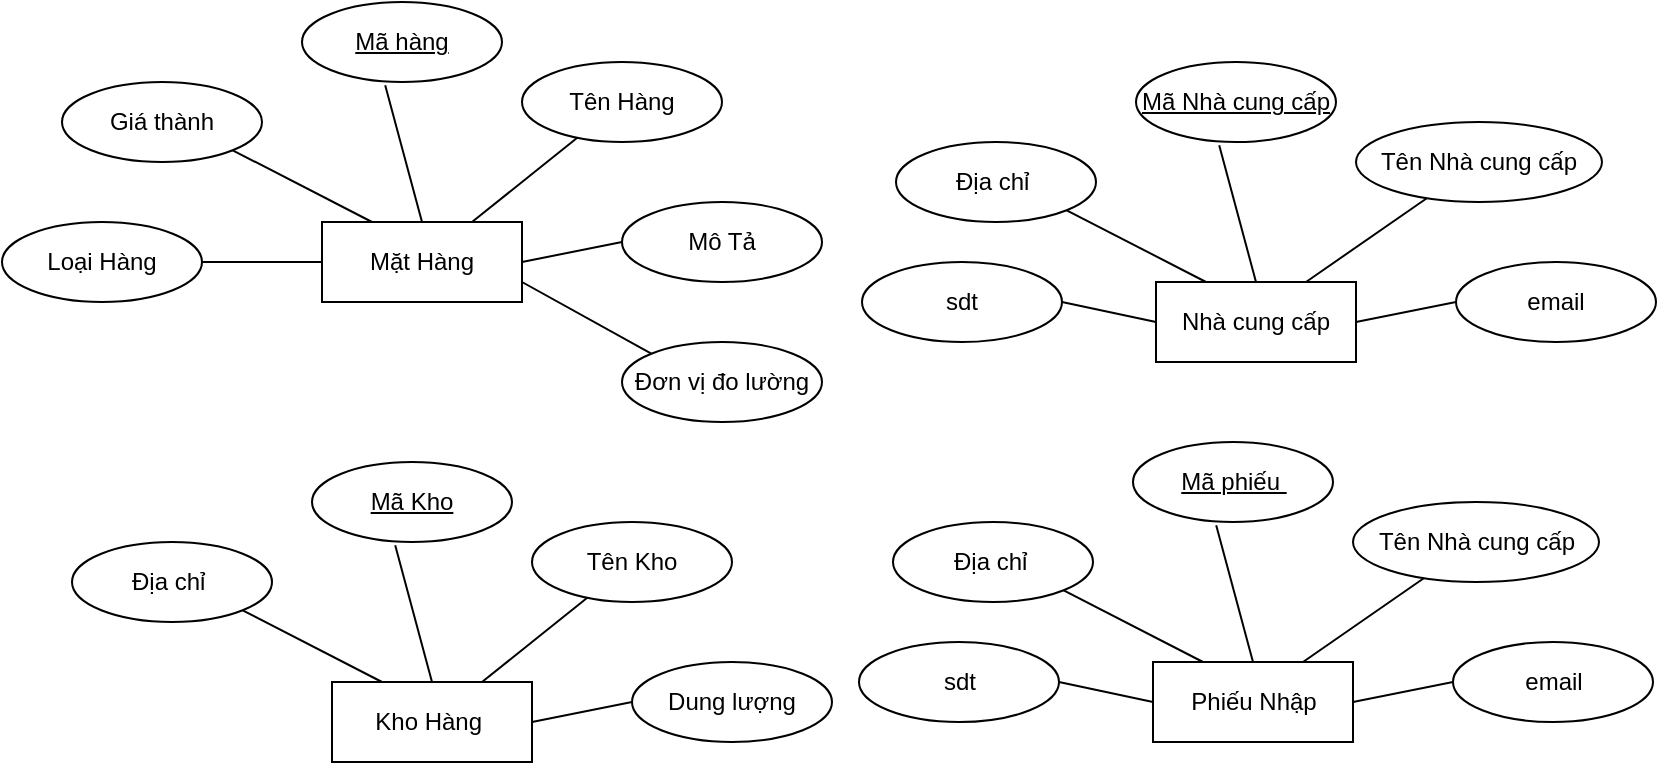 <mxfile version="24.6.4" type="github">
  <diagram name="Trang-1" id="06NiPbeSpcmdZFb_LeKn">
    <mxGraphModel dx="1276" dy="508" grid="1" gridSize="10" guides="1" tooltips="1" connect="1" arrows="1" fold="1" page="1" pageScale="1" pageWidth="827" pageHeight="1169" math="0" shadow="0">
      <root>
        <mxCell id="0" />
        <mxCell id="1" parent="0" />
        <mxCell id="-ROXyZ5aeN6AtwtJs4if-1" value="Mặt Hàng" style="whiteSpace=wrap;html=1;align=center;" vertex="1" parent="1">
          <mxGeometry x="160" y="140" width="100" height="40" as="geometry" />
        </mxCell>
        <mxCell id="-ROXyZ5aeN6AtwtJs4if-3" value="" style="endArrow=none;html=1;rounded=0;exitX=0.75;exitY=0;exitDx=0;exitDy=0;" edge="1" parent="1" source="-ROXyZ5aeN6AtwtJs4if-1" target="-ROXyZ5aeN6AtwtJs4if-7">
          <mxGeometry relative="1" as="geometry">
            <mxPoint x="430" y="220" as="sourcePoint" />
            <mxPoint x="210" as="targetPoint" />
          </mxGeometry>
        </mxCell>
        <mxCell id="-ROXyZ5aeN6AtwtJs4if-7" value="Tên Hàng" style="ellipse;whiteSpace=wrap;html=1;align=center;" vertex="1" parent="1">
          <mxGeometry x="260" y="60" width="100" height="40" as="geometry" />
        </mxCell>
        <mxCell id="-ROXyZ5aeN6AtwtJs4if-8" value="Mã hàng" style="ellipse;whiteSpace=wrap;html=1;align=center;fontStyle=4;" vertex="1" parent="1">
          <mxGeometry x="150" y="30" width="100" height="40" as="geometry" />
        </mxCell>
        <mxCell id="-ROXyZ5aeN6AtwtJs4if-10" value="" style="endArrow=none;html=1;rounded=0;exitX=0.416;exitY=1.04;exitDx=0;exitDy=0;exitPerimeter=0;entryX=0.5;entryY=0;entryDx=0;entryDy=0;" edge="1" parent="1" source="-ROXyZ5aeN6AtwtJs4if-8" target="-ROXyZ5aeN6AtwtJs4if-1">
          <mxGeometry relative="1" as="geometry">
            <mxPoint x="430" y="220" as="sourcePoint" />
            <mxPoint x="590" y="220" as="targetPoint" />
          </mxGeometry>
        </mxCell>
        <mxCell id="-ROXyZ5aeN6AtwtJs4if-11" value="Mô Tả" style="ellipse;whiteSpace=wrap;html=1;align=center;" vertex="1" parent="1">
          <mxGeometry x="310" y="130" width="100" height="40" as="geometry" />
        </mxCell>
        <mxCell id="-ROXyZ5aeN6AtwtJs4if-12" value="" style="endArrow=none;html=1;rounded=0;exitX=1;exitY=0.5;exitDx=0;exitDy=0;entryX=0;entryY=0.5;entryDx=0;entryDy=0;" edge="1" parent="1" source="-ROXyZ5aeN6AtwtJs4if-1" target="-ROXyZ5aeN6AtwtJs4if-11">
          <mxGeometry relative="1" as="geometry">
            <mxPoint x="245" y="150" as="sourcePoint" />
            <mxPoint x="298" y="108" as="targetPoint" />
          </mxGeometry>
        </mxCell>
        <mxCell id="-ROXyZ5aeN6AtwtJs4if-13" value="Đơn vị đo lường" style="ellipse;whiteSpace=wrap;html=1;align=center;" vertex="1" parent="1">
          <mxGeometry x="310" y="200" width="100" height="40" as="geometry" />
        </mxCell>
        <mxCell id="-ROXyZ5aeN6AtwtJs4if-14" value="" style="endArrow=none;html=1;rounded=0;exitX=1;exitY=0.75;exitDx=0;exitDy=0;entryX=0;entryY=0;entryDx=0;entryDy=0;" edge="1" parent="1" source="-ROXyZ5aeN6AtwtJs4if-1" target="-ROXyZ5aeN6AtwtJs4if-13">
          <mxGeometry relative="1" as="geometry">
            <mxPoint x="270" y="170" as="sourcePoint" />
            <mxPoint x="320" y="160" as="targetPoint" />
          </mxGeometry>
        </mxCell>
        <mxCell id="-ROXyZ5aeN6AtwtJs4if-15" value="Giá thành" style="ellipse;whiteSpace=wrap;html=1;align=center;" vertex="1" parent="1">
          <mxGeometry x="30" y="70" width="100" height="40" as="geometry" />
        </mxCell>
        <mxCell id="-ROXyZ5aeN6AtwtJs4if-16" value="" style="endArrow=none;html=1;rounded=0;exitX=1;exitY=1;exitDx=0;exitDy=0;entryX=0.25;entryY=0;entryDx=0;entryDy=0;" edge="1" parent="1" source="-ROXyZ5aeN6AtwtJs4if-15" target="-ROXyZ5aeN6AtwtJs4if-1">
          <mxGeometry relative="1" as="geometry">
            <mxPoint x="202" y="82" as="sourcePoint" />
            <mxPoint x="220" y="150" as="targetPoint" />
          </mxGeometry>
        </mxCell>
        <mxCell id="-ROXyZ5aeN6AtwtJs4if-17" value="Loại Hàng" style="ellipse;whiteSpace=wrap;html=1;align=center;" vertex="1" parent="1">
          <mxGeometry y="140" width="100" height="40" as="geometry" />
        </mxCell>
        <mxCell id="-ROXyZ5aeN6AtwtJs4if-18" value="" style="endArrow=none;html=1;rounded=0;exitX=1;exitY=0.5;exitDx=0;exitDy=0;entryX=0;entryY=0.5;entryDx=0;entryDy=0;" edge="1" parent="1" source="-ROXyZ5aeN6AtwtJs4if-17" target="-ROXyZ5aeN6AtwtJs4if-1">
          <mxGeometry relative="1" as="geometry">
            <mxPoint x="125" y="114" as="sourcePoint" />
            <mxPoint x="195" y="150" as="targetPoint" />
          </mxGeometry>
        </mxCell>
        <mxCell id="-ROXyZ5aeN6AtwtJs4if-19" value="Kho Hàng&amp;nbsp;" style="whiteSpace=wrap;html=1;align=center;" vertex="1" parent="1">
          <mxGeometry x="165" y="370" width="100" height="40" as="geometry" />
        </mxCell>
        <mxCell id="-ROXyZ5aeN6AtwtJs4if-20" value="" style="endArrow=none;html=1;rounded=0;exitX=0.75;exitY=0;exitDx=0;exitDy=0;" edge="1" source="-ROXyZ5aeN6AtwtJs4if-19" target="-ROXyZ5aeN6AtwtJs4if-21" parent="1">
          <mxGeometry relative="1" as="geometry">
            <mxPoint x="435" y="450" as="sourcePoint" />
            <mxPoint x="215" y="230" as="targetPoint" />
          </mxGeometry>
        </mxCell>
        <mxCell id="-ROXyZ5aeN6AtwtJs4if-21" value="Tên Kho" style="ellipse;whiteSpace=wrap;html=1;align=center;" vertex="1" parent="1">
          <mxGeometry x="265" y="290" width="100" height="40" as="geometry" />
        </mxCell>
        <mxCell id="-ROXyZ5aeN6AtwtJs4if-22" value="Mã Kho" style="ellipse;whiteSpace=wrap;html=1;align=center;fontStyle=4;" vertex="1" parent="1">
          <mxGeometry x="155" y="260" width="100" height="40" as="geometry" />
        </mxCell>
        <mxCell id="-ROXyZ5aeN6AtwtJs4if-23" value="" style="endArrow=none;html=1;rounded=0;exitX=0.416;exitY=1.04;exitDx=0;exitDy=0;exitPerimeter=0;entryX=0.5;entryY=0;entryDx=0;entryDy=0;" edge="1" source="-ROXyZ5aeN6AtwtJs4if-22" target="-ROXyZ5aeN6AtwtJs4if-19" parent="1">
          <mxGeometry relative="1" as="geometry">
            <mxPoint x="435" y="450" as="sourcePoint" />
            <mxPoint x="595" y="450" as="targetPoint" />
          </mxGeometry>
        </mxCell>
        <mxCell id="-ROXyZ5aeN6AtwtJs4if-24" value="Dung lượng" style="ellipse;whiteSpace=wrap;html=1;align=center;" vertex="1" parent="1">
          <mxGeometry x="315" y="360" width="100" height="40" as="geometry" />
        </mxCell>
        <mxCell id="-ROXyZ5aeN6AtwtJs4if-25" value="" style="endArrow=none;html=1;rounded=0;exitX=1;exitY=0.5;exitDx=0;exitDy=0;entryX=0;entryY=0.5;entryDx=0;entryDy=0;" edge="1" source="-ROXyZ5aeN6AtwtJs4if-19" target="-ROXyZ5aeN6AtwtJs4if-24" parent="1">
          <mxGeometry relative="1" as="geometry">
            <mxPoint x="250" y="380" as="sourcePoint" />
            <mxPoint x="303" y="338" as="targetPoint" />
          </mxGeometry>
        </mxCell>
        <mxCell id="-ROXyZ5aeN6AtwtJs4if-28" value="Địa chỉ&amp;nbsp;" style="ellipse;whiteSpace=wrap;html=1;align=center;" vertex="1" parent="1">
          <mxGeometry x="35" y="300" width="100" height="40" as="geometry" />
        </mxCell>
        <mxCell id="-ROXyZ5aeN6AtwtJs4if-29" value="" style="endArrow=none;html=1;rounded=0;exitX=1;exitY=1;exitDx=0;exitDy=0;entryX=0.25;entryY=0;entryDx=0;entryDy=0;" edge="1" source="-ROXyZ5aeN6AtwtJs4if-28" target="-ROXyZ5aeN6AtwtJs4if-19" parent="1">
          <mxGeometry relative="1" as="geometry">
            <mxPoint x="207" y="312" as="sourcePoint" />
            <mxPoint x="225" y="380" as="targetPoint" />
          </mxGeometry>
        </mxCell>
        <mxCell id="-ROXyZ5aeN6AtwtJs4if-32" value="Nhà cung cấp" style="whiteSpace=wrap;html=1;align=center;" vertex="1" parent="1">
          <mxGeometry x="577" y="170" width="100" height="40" as="geometry" />
        </mxCell>
        <mxCell id="-ROXyZ5aeN6AtwtJs4if-33" value="" style="endArrow=none;html=1;rounded=0;exitX=0.75;exitY=0;exitDx=0;exitDy=0;" edge="1" source="-ROXyZ5aeN6AtwtJs4if-32" target="-ROXyZ5aeN6AtwtJs4if-34" parent="1">
          <mxGeometry relative="1" as="geometry">
            <mxPoint x="847" y="250" as="sourcePoint" />
            <mxPoint x="627" y="30" as="targetPoint" />
          </mxGeometry>
        </mxCell>
        <mxCell id="-ROXyZ5aeN6AtwtJs4if-34" value="Tên Nhà cung cấp" style="ellipse;whiteSpace=wrap;html=1;align=center;" vertex="1" parent="1">
          <mxGeometry x="677" y="90" width="123" height="40" as="geometry" />
        </mxCell>
        <mxCell id="-ROXyZ5aeN6AtwtJs4if-35" value="Mã Nhà cung cấp" style="ellipse;whiteSpace=wrap;html=1;align=center;fontStyle=4;" vertex="1" parent="1">
          <mxGeometry x="567" y="60" width="100" height="40" as="geometry" />
        </mxCell>
        <mxCell id="-ROXyZ5aeN6AtwtJs4if-36" value="" style="endArrow=none;html=1;rounded=0;exitX=0.416;exitY=1.04;exitDx=0;exitDy=0;exitPerimeter=0;entryX=0.5;entryY=0;entryDx=0;entryDy=0;" edge="1" source="-ROXyZ5aeN6AtwtJs4if-35" target="-ROXyZ5aeN6AtwtJs4if-32" parent="1">
          <mxGeometry relative="1" as="geometry">
            <mxPoint x="847" y="250" as="sourcePoint" />
            <mxPoint x="1007" y="250" as="targetPoint" />
          </mxGeometry>
        </mxCell>
        <mxCell id="-ROXyZ5aeN6AtwtJs4if-37" value="email" style="ellipse;whiteSpace=wrap;html=1;align=center;" vertex="1" parent="1">
          <mxGeometry x="727" y="160" width="100" height="40" as="geometry" />
        </mxCell>
        <mxCell id="-ROXyZ5aeN6AtwtJs4if-38" value="" style="endArrow=none;html=1;rounded=0;exitX=1;exitY=0.5;exitDx=0;exitDy=0;entryX=0;entryY=0.5;entryDx=0;entryDy=0;" edge="1" source="-ROXyZ5aeN6AtwtJs4if-32" target="-ROXyZ5aeN6AtwtJs4if-37" parent="1">
          <mxGeometry relative="1" as="geometry">
            <mxPoint x="662" y="180" as="sourcePoint" />
            <mxPoint x="715" y="138" as="targetPoint" />
          </mxGeometry>
        </mxCell>
        <mxCell id="-ROXyZ5aeN6AtwtJs4if-39" value="Địa chỉ&amp;nbsp;" style="ellipse;whiteSpace=wrap;html=1;align=center;" vertex="1" parent="1">
          <mxGeometry x="447" y="100" width="100" height="40" as="geometry" />
        </mxCell>
        <mxCell id="-ROXyZ5aeN6AtwtJs4if-40" value="" style="endArrow=none;html=1;rounded=0;exitX=1;exitY=1;exitDx=0;exitDy=0;entryX=0.25;entryY=0;entryDx=0;entryDy=0;" edge="1" source="-ROXyZ5aeN6AtwtJs4if-39" target="-ROXyZ5aeN6AtwtJs4if-32" parent="1">
          <mxGeometry relative="1" as="geometry">
            <mxPoint x="619" y="112" as="sourcePoint" />
            <mxPoint x="637" y="180" as="targetPoint" />
          </mxGeometry>
        </mxCell>
        <mxCell id="-ROXyZ5aeN6AtwtJs4if-41" value="sdt" style="ellipse;whiteSpace=wrap;html=1;align=center;" vertex="1" parent="1">
          <mxGeometry x="430" y="160" width="100" height="40" as="geometry" />
        </mxCell>
        <mxCell id="-ROXyZ5aeN6AtwtJs4if-42" value="" style="endArrow=none;html=1;rounded=0;exitX=1;exitY=0.5;exitDx=0;exitDy=0;entryX=0;entryY=0.5;entryDx=0;entryDy=0;" edge="1" parent="1" source="-ROXyZ5aeN6AtwtJs4if-41" target="-ROXyZ5aeN6AtwtJs4if-32">
          <mxGeometry relative="1" as="geometry">
            <mxPoint x="542" y="144" as="sourcePoint" />
            <mxPoint x="612" y="180" as="targetPoint" />
          </mxGeometry>
        </mxCell>
        <mxCell id="-ROXyZ5aeN6AtwtJs4if-43" value="Phiếu Nhập" style="whiteSpace=wrap;html=1;align=center;" vertex="1" parent="1">
          <mxGeometry x="575.5" y="360" width="100" height="40" as="geometry" />
        </mxCell>
        <mxCell id="-ROXyZ5aeN6AtwtJs4if-44" value="" style="endArrow=none;html=1;rounded=0;exitX=0.75;exitY=0;exitDx=0;exitDy=0;" edge="1" source="-ROXyZ5aeN6AtwtJs4if-43" target="-ROXyZ5aeN6AtwtJs4if-45" parent="1">
          <mxGeometry relative="1" as="geometry">
            <mxPoint x="845.5" y="440" as="sourcePoint" />
            <mxPoint x="625.5" y="220" as="targetPoint" />
          </mxGeometry>
        </mxCell>
        <mxCell id="-ROXyZ5aeN6AtwtJs4if-45" value="Tên Nhà cung cấp" style="ellipse;whiteSpace=wrap;html=1;align=center;" vertex="1" parent="1">
          <mxGeometry x="675.5" y="280" width="123" height="40" as="geometry" />
        </mxCell>
        <mxCell id="-ROXyZ5aeN6AtwtJs4if-46" value="Mã phiếu&amp;nbsp;" style="ellipse;whiteSpace=wrap;html=1;align=center;fontStyle=4;" vertex="1" parent="1">
          <mxGeometry x="565.5" y="250" width="100" height="40" as="geometry" />
        </mxCell>
        <mxCell id="-ROXyZ5aeN6AtwtJs4if-47" value="" style="endArrow=none;html=1;rounded=0;exitX=0.416;exitY=1.04;exitDx=0;exitDy=0;exitPerimeter=0;entryX=0.5;entryY=0;entryDx=0;entryDy=0;" edge="1" source="-ROXyZ5aeN6AtwtJs4if-46" target="-ROXyZ5aeN6AtwtJs4if-43" parent="1">
          <mxGeometry relative="1" as="geometry">
            <mxPoint x="845.5" y="440" as="sourcePoint" />
            <mxPoint x="1005.5" y="440" as="targetPoint" />
          </mxGeometry>
        </mxCell>
        <mxCell id="-ROXyZ5aeN6AtwtJs4if-48" value="email" style="ellipse;whiteSpace=wrap;html=1;align=center;" vertex="1" parent="1">
          <mxGeometry x="725.5" y="350" width="100" height="40" as="geometry" />
        </mxCell>
        <mxCell id="-ROXyZ5aeN6AtwtJs4if-49" value="" style="endArrow=none;html=1;rounded=0;exitX=1;exitY=0.5;exitDx=0;exitDy=0;entryX=0;entryY=0.5;entryDx=0;entryDy=0;" edge="1" source="-ROXyZ5aeN6AtwtJs4if-43" target="-ROXyZ5aeN6AtwtJs4if-48" parent="1">
          <mxGeometry relative="1" as="geometry">
            <mxPoint x="660.5" y="370" as="sourcePoint" />
            <mxPoint x="713.5" y="328" as="targetPoint" />
          </mxGeometry>
        </mxCell>
        <mxCell id="-ROXyZ5aeN6AtwtJs4if-50" value="Địa chỉ&amp;nbsp;" style="ellipse;whiteSpace=wrap;html=1;align=center;" vertex="1" parent="1">
          <mxGeometry x="445.5" y="290" width="100" height="40" as="geometry" />
        </mxCell>
        <mxCell id="-ROXyZ5aeN6AtwtJs4if-51" value="" style="endArrow=none;html=1;rounded=0;exitX=1;exitY=1;exitDx=0;exitDy=0;entryX=0.25;entryY=0;entryDx=0;entryDy=0;" edge="1" source="-ROXyZ5aeN6AtwtJs4if-50" target="-ROXyZ5aeN6AtwtJs4if-43" parent="1">
          <mxGeometry relative="1" as="geometry">
            <mxPoint x="617.5" y="302" as="sourcePoint" />
            <mxPoint x="635.5" y="370" as="targetPoint" />
          </mxGeometry>
        </mxCell>
        <mxCell id="-ROXyZ5aeN6AtwtJs4if-52" value="sdt" style="ellipse;whiteSpace=wrap;html=1;align=center;" vertex="1" parent="1">
          <mxGeometry x="428.5" y="350" width="100" height="40" as="geometry" />
        </mxCell>
        <mxCell id="-ROXyZ5aeN6AtwtJs4if-53" value="" style="endArrow=none;html=1;rounded=0;exitX=1;exitY=0.5;exitDx=0;exitDy=0;entryX=0;entryY=0.5;entryDx=0;entryDy=0;" edge="1" source="-ROXyZ5aeN6AtwtJs4if-52" target="-ROXyZ5aeN6AtwtJs4if-43" parent="1">
          <mxGeometry relative="1" as="geometry">
            <mxPoint x="540.5" y="334" as="sourcePoint" />
            <mxPoint x="610.5" y="370" as="targetPoint" />
          </mxGeometry>
        </mxCell>
      </root>
    </mxGraphModel>
  </diagram>
</mxfile>
